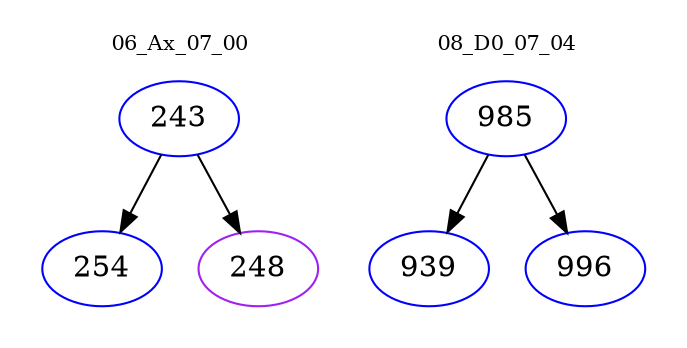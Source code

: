 digraph{
subgraph cluster_0 {
color = white
label = "06_Ax_07_00";
fontsize=10;
T0_243 [label="243", color="blue"]
T0_243 -> T0_254 [color="black"]
T0_254 [label="254", color="blue"]
T0_243 -> T0_248 [color="black"]
T0_248 [label="248", color="purple"]
}
subgraph cluster_1 {
color = white
label = "08_D0_07_04";
fontsize=10;
T1_985 [label="985", color="blue"]
T1_985 -> T1_939 [color="black"]
T1_939 [label="939", color="blue"]
T1_985 -> T1_996 [color="black"]
T1_996 [label="996", color="blue"]
}
}
